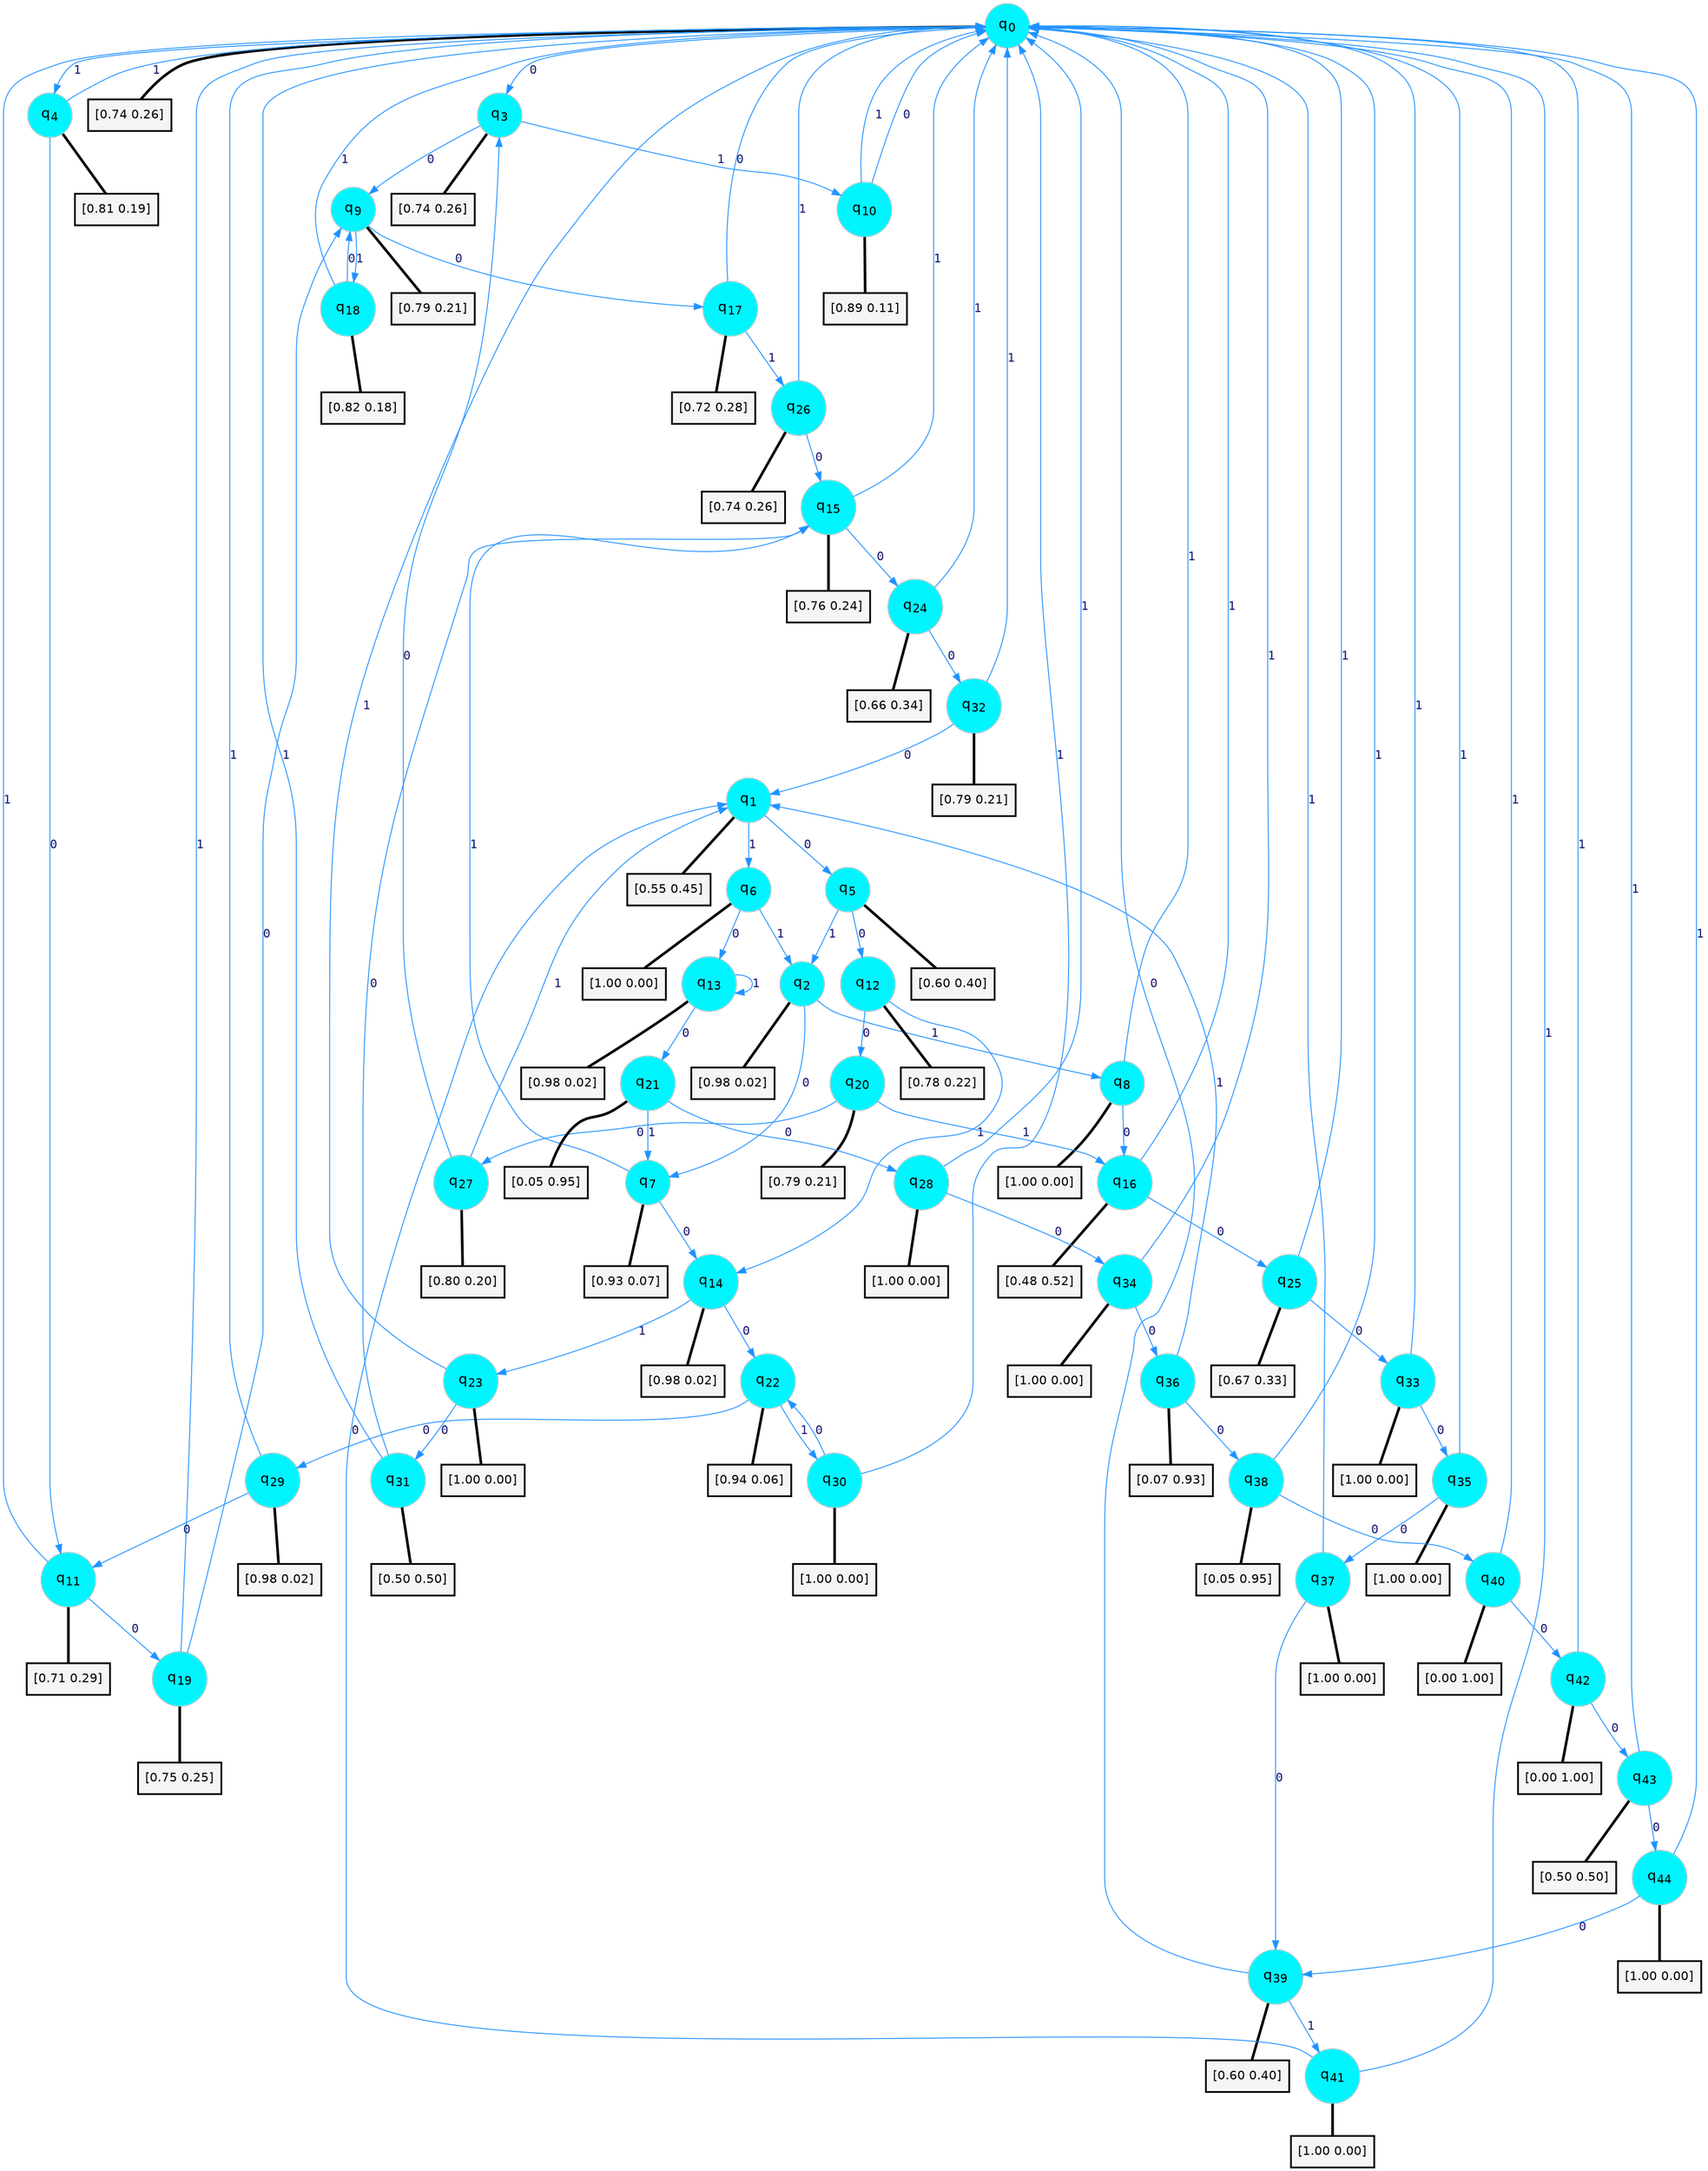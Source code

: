 digraph G {
graph [
bgcolor=transparent, dpi=300, rankdir=TD, size="40,25"];
node [
color=gray, fillcolor=turquoise1, fontcolor=black, fontname=Helvetica, fontsize=16, fontweight=bold, shape=circle, style=filled];
edge [
arrowsize=1, color=dodgerblue1, fontcolor=midnightblue, fontname=courier, fontweight=bold, penwidth=1, style=solid, weight=20];
0[label=<q<SUB>0</SUB>>];
1[label=<q<SUB>1</SUB>>];
2[label=<q<SUB>2</SUB>>];
3[label=<q<SUB>3</SUB>>];
4[label=<q<SUB>4</SUB>>];
5[label=<q<SUB>5</SUB>>];
6[label=<q<SUB>6</SUB>>];
7[label=<q<SUB>7</SUB>>];
8[label=<q<SUB>8</SUB>>];
9[label=<q<SUB>9</SUB>>];
10[label=<q<SUB>10</SUB>>];
11[label=<q<SUB>11</SUB>>];
12[label=<q<SUB>12</SUB>>];
13[label=<q<SUB>13</SUB>>];
14[label=<q<SUB>14</SUB>>];
15[label=<q<SUB>15</SUB>>];
16[label=<q<SUB>16</SUB>>];
17[label=<q<SUB>17</SUB>>];
18[label=<q<SUB>18</SUB>>];
19[label=<q<SUB>19</SUB>>];
20[label=<q<SUB>20</SUB>>];
21[label=<q<SUB>21</SUB>>];
22[label=<q<SUB>22</SUB>>];
23[label=<q<SUB>23</SUB>>];
24[label=<q<SUB>24</SUB>>];
25[label=<q<SUB>25</SUB>>];
26[label=<q<SUB>26</SUB>>];
27[label=<q<SUB>27</SUB>>];
28[label=<q<SUB>28</SUB>>];
29[label=<q<SUB>29</SUB>>];
30[label=<q<SUB>30</SUB>>];
31[label=<q<SUB>31</SUB>>];
32[label=<q<SUB>32</SUB>>];
33[label=<q<SUB>33</SUB>>];
34[label=<q<SUB>34</SUB>>];
35[label=<q<SUB>35</SUB>>];
36[label=<q<SUB>36</SUB>>];
37[label=<q<SUB>37</SUB>>];
38[label=<q<SUB>38</SUB>>];
39[label=<q<SUB>39</SUB>>];
40[label=<q<SUB>40</SUB>>];
41[label=<q<SUB>41</SUB>>];
42[label=<q<SUB>42</SUB>>];
43[label=<q<SUB>43</SUB>>];
44[label=<q<SUB>44</SUB>>];
45[label="[0.74 0.26]", shape=box,fontcolor=black, fontname=Helvetica, fontsize=14, penwidth=2, fillcolor=whitesmoke,color=black];
46[label="[0.55 0.45]", shape=box,fontcolor=black, fontname=Helvetica, fontsize=14, penwidth=2, fillcolor=whitesmoke,color=black];
47[label="[0.98 0.02]", shape=box,fontcolor=black, fontname=Helvetica, fontsize=14, penwidth=2, fillcolor=whitesmoke,color=black];
48[label="[0.74 0.26]", shape=box,fontcolor=black, fontname=Helvetica, fontsize=14, penwidth=2, fillcolor=whitesmoke,color=black];
49[label="[0.81 0.19]", shape=box,fontcolor=black, fontname=Helvetica, fontsize=14, penwidth=2, fillcolor=whitesmoke,color=black];
50[label="[0.60 0.40]", shape=box,fontcolor=black, fontname=Helvetica, fontsize=14, penwidth=2, fillcolor=whitesmoke,color=black];
51[label="[1.00 0.00]", shape=box,fontcolor=black, fontname=Helvetica, fontsize=14, penwidth=2, fillcolor=whitesmoke,color=black];
52[label="[0.93 0.07]", shape=box,fontcolor=black, fontname=Helvetica, fontsize=14, penwidth=2, fillcolor=whitesmoke,color=black];
53[label="[1.00 0.00]", shape=box,fontcolor=black, fontname=Helvetica, fontsize=14, penwidth=2, fillcolor=whitesmoke,color=black];
54[label="[0.79 0.21]", shape=box,fontcolor=black, fontname=Helvetica, fontsize=14, penwidth=2, fillcolor=whitesmoke,color=black];
55[label="[0.89 0.11]", shape=box,fontcolor=black, fontname=Helvetica, fontsize=14, penwidth=2, fillcolor=whitesmoke,color=black];
56[label="[0.71 0.29]", shape=box,fontcolor=black, fontname=Helvetica, fontsize=14, penwidth=2, fillcolor=whitesmoke,color=black];
57[label="[0.78 0.22]", shape=box,fontcolor=black, fontname=Helvetica, fontsize=14, penwidth=2, fillcolor=whitesmoke,color=black];
58[label="[0.98 0.02]", shape=box,fontcolor=black, fontname=Helvetica, fontsize=14, penwidth=2, fillcolor=whitesmoke,color=black];
59[label="[0.98 0.02]", shape=box,fontcolor=black, fontname=Helvetica, fontsize=14, penwidth=2, fillcolor=whitesmoke,color=black];
60[label="[0.76 0.24]", shape=box,fontcolor=black, fontname=Helvetica, fontsize=14, penwidth=2, fillcolor=whitesmoke,color=black];
61[label="[0.48 0.52]", shape=box,fontcolor=black, fontname=Helvetica, fontsize=14, penwidth=2, fillcolor=whitesmoke,color=black];
62[label="[0.72 0.28]", shape=box,fontcolor=black, fontname=Helvetica, fontsize=14, penwidth=2, fillcolor=whitesmoke,color=black];
63[label="[0.82 0.18]", shape=box,fontcolor=black, fontname=Helvetica, fontsize=14, penwidth=2, fillcolor=whitesmoke,color=black];
64[label="[0.75 0.25]", shape=box,fontcolor=black, fontname=Helvetica, fontsize=14, penwidth=2, fillcolor=whitesmoke,color=black];
65[label="[0.79 0.21]", shape=box,fontcolor=black, fontname=Helvetica, fontsize=14, penwidth=2, fillcolor=whitesmoke,color=black];
66[label="[0.05 0.95]", shape=box,fontcolor=black, fontname=Helvetica, fontsize=14, penwidth=2, fillcolor=whitesmoke,color=black];
67[label="[0.94 0.06]", shape=box,fontcolor=black, fontname=Helvetica, fontsize=14, penwidth=2, fillcolor=whitesmoke,color=black];
68[label="[1.00 0.00]", shape=box,fontcolor=black, fontname=Helvetica, fontsize=14, penwidth=2, fillcolor=whitesmoke,color=black];
69[label="[0.66 0.34]", shape=box,fontcolor=black, fontname=Helvetica, fontsize=14, penwidth=2, fillcolor=whitesmoke,color=black];
70[label="[0.67 0.33]", shape=box,fontcolor=black, fontname=Helvetica, fontsize=14, penwidth=2, fillcolor=whitesmoke,color=black];
71[label="[0.74 0.26]", shape=box,fontcolor=black, fontname=Helvetica, fontsize=14, penwidth=2, fillcolor=whitesmoke,color=black];
72[label="[0.80 0.20]", shape=box,fontcolor=black, fontname=Helvetica, fontsize=14, penwidth=2, fillcolor=whitesmoke,color=black];
73[label="[1.00 0.00]", shape=box,fontcolor=black, fontname=Helvetica, fontsize=14, penwidth=2, fillcolor=whitesmoke,color=black];
74[label="[0.98 0.02]", shape=box,fontcolor=black, fontname=Helvetica, fontsize=14, penwidth=2, fillcolor=whitesmoke,color=black];
75[label="[1.00 0.00]", shape=box,fontcolor=black, fontname=Helvetica, fontsize=14, penwidth=2, fillcolor=whitesmoke,color=black];
76[label="[0.50 0.50]", shape=box,fontcolor=black, fontname=Helvetica, fontsize=14, penwidth=2, fillcolor=whitesmoke,color=black];
77[label="[0.79 0.21]", shape=box,fontcolor=black, fontname=Helvetica, fontsize=14, penwidth=2, fillcolor=whitesmoke,color=black];
78[label="[1.00 0.00]", shape=box,fontcolor=black, fontname=Helvetica, fontsize=14, penwidth=2, fillcolor=whitesmoke,color=black];
79[label="[1.00 0.00]", shape=box,fontcolor=black, fontname=Helvetica, fontsize=14, penwidth=2, fillcolor=whitesmoke,color=black];
80[label="[1.00 0.00]", shape=box,fontcolor=black, fontname=Helvetica, fontsize=14, penwidth=2, fillcolor=whitesmoke,color=black];
81[label="[0.07 0.93]", shape=box,fontcolor=black, fontname=Helvetica, fontsize=14, penwidth=2, fillcolor=whitesmoke,color=black];
82[label="[1.00 0.00]", shape=box,fontcolor=black, fontname=Helvetica, fontsize=14, penwidth=2, fillcolor=whitesmoke,color=black];
83[label="[0.05 0.95]", shape=box,fontcolor=black, fontname=Helvetica, fontsize=14, penwidth=2, fillcolor=whitesmoke,color=black];
84[label="[0.60 0.40]", shape=box,fontcolor=black, fontname=Helvetica, fontsize=14, penwidth=2, fillcolor=whitesmoke,color=black];
85[label="[0.00 1.00]", shape=box,fontcolor=black, fontname=Helvetica, fontsize=14, penwidth=2, fillcolor=whitesmoke,color=black];
86[label="[1.00 0.00]", shape=box,fontcolor=black, fontname=Helvetica, fontsize=14, penwidth=2, fillcolor=whitesmoke,color=black];
87[label="[0.00 1.00]", shape=box,fontcolor=black, fontname=Helvetica, fontsize=14, penwidth=2, fillcolor=whitesmoke,color=black];
88[label="[0.50 0.50]", shape=box,fontcolor=black, fontname=Helvetica, fontsize=14, penwidth=2, fillcolor=whitesmoke,color=black];
89[label="[1.00 0.00]", shape=box,fontcolor=black, fontname=Helvetica, fontsize=14, penwidth=2, fillcolor=whitesmoke,color=black];
0->3 [label=0];
0->4 [label=1];
0->45 [arrowhead=none, penwidth=3,color=black];
1->5 [label=0];
1->6 [label=1];
1->46 [arrowhead=none, penwidth=3,color=black];
2->7 [label=0];
2->8 [label=1];
2->47 [arrowhead=none, penwidth=3,color=black];
3->9 [label=0];
3->10 [label=1];
3->48 [arrowhead=none, penwidth=3,color=black];
4->11 [label=0];
4->0 [label=1];
4->49 [arrowhead=none, penwidth=3,color=black];
5->12 [label=0];
5->2 [label=1];
5->50 [arrowhead=none, penwidth=3,color=black];
6->13 [label=0];
6->2 [label=1];
6->51 [arrowhead=none, penwidth=3,color=black];
7->14 [label=0];
7->15 [label=1];
7->52 [arrowhead=none, penwidth=3,color=black];
8->16 [label=0];
8->0 [label=1];
8->53 [arrowhead=none, penwidth=3,color=black];
9->17 [label=0];
9->18 [label=1];
9->54 [arrowhead=none, penwidth=3,color=black];
10->0 [label=0];
10->0 [label=1];
10->55 [arrowhead=none, penwidth=3,color=black];
11->19 [label=0];
11->0 [label=1];
11->56 [arrowhead=none, penwidth=3,color=black];
12->20 [label=0];
12->14 [label=1];
12->57 [arrowhead=none, penwidth=3,color=black];
13->21 [label=0];
13->13 [label=1];
13->58 [arrowhead=none, penwidth=3,color=black];
14->22 [label=0];
14->23 [label=1];
14->59 [arrowhead=none, penwidth=3,color=black];
15->24 [label=0];
15->0 [label=1];
15->60 [arrowhead=none, penwidth=3,color=black];
16->25 [label=0];
16->0 [label=1];
16->61 [arrowhead=none, penwidth=3,color=black];
17->0 [label=0];
17->26 [label=1];
17->62 [arrowhead=none, penwidth=3,color=black];
18->9 [label=0];
18->0 [label=1];
18->63 [arrowhead=none, penwidth=3,color=black];
19->9 [label=0];
19->0 [label=1];
19->64 [arrowhead=none, penwidth=3,color=black];
20->27 [label=0];
20->16 [label=1];
20->65 [arrowhead=none, penwidth=3,color=black];
21->28 [label=0];
21->7 [label=1];
21->66 [arrowhead=none, penwidth=3,color=black];
22->29 [label=0];
22->30 [label=1];
22->67 [arrowhead=none, penwidth=3,color=black];
23->31 [label=0];
23->0 [label=1];
23->68 [arrowhead=none, penwidth=3,color=black];
24->32 [label=0];
24->0 [label=1];
24->69 [arrowhead=none, penwidth=3,color=black];
25->33 [label=0];
25->0 [label=1];
25->70 [arrowhead=none, penwidth=3,color=black];
26->15 [label=0];
26->0 [label=1];
26->71 [arrowhead=none, penwidth=3,color=black];
27->3 [label=0];
27->1 [label=1];
27->72 [arrowhead=none, penwidth=3,color=black];
28->34 [label=0];
28->0 [label=1];
28->73 [arrowhead=none, penwidth=3,color=black];
29->11 [label=0];
29->0 [label=1];
29->74 [arrowhead=none, penwidth=3,color=black];
30->22 [label=0];
30->0 [label=1];
30->75 [arrowhead=none, penwidth=3,color=black];
31->15 [label=0];
31->0 [label=1];
31->76 [arrowhead=none, penwidth=3,color=black];
32->1 [label=0];
32->0 [label=1];
32->77 [arrowhead=none, penwidth=3,color=black];
33->35 [label=0];
33->0 [label=1];
33->78 [arrowhead=none, penwidth=3,color=black];
34->36 [label=0];
34->0 [label=1];
34->79 [arrowhead=none, penwidth=3,color=black];
35->37 [label=0];
35->0 [label=1];
35->80 [arrowhead=none, penwidth=3,color=black];
36->38 [label=0];
36->1 [label=1];
36->81 [arrowhead=none, penwidth=3,color=black];
37->39 [label=0];
37->0 [label=1];
37->82 [arrowhead=none, penwidth=3,color=black];
38->40 [label=0];
38->0 [label=1];
38->83 [arrowhead=none, penwidth=3,color=black];
39->0 [label=0];
39->41 [label=1];
39->84 [arrowhead=none, penwidth=3,color=black];
40->42 [label=0];
40->0 [label=1];
40->85 [arrowhead=none, penwidth=3,color=black];
41->1 [label=0];
41->0 [label=1];
41->86 [arrowhead=none, penwidth=3,color=black];
42->43 [label=0];
42->0 [label=1];
42->87 [arrowhead=none, penwidth=3,color=black];
43->44 [label=0];
43->0 [label=1];
43->88 [arrowhead=none, penwidth=3,color=black];
44->39 [label=0];
44->0 [label=1];
44->89 [arrowhead=none, penwidth=3,color=black];
}
